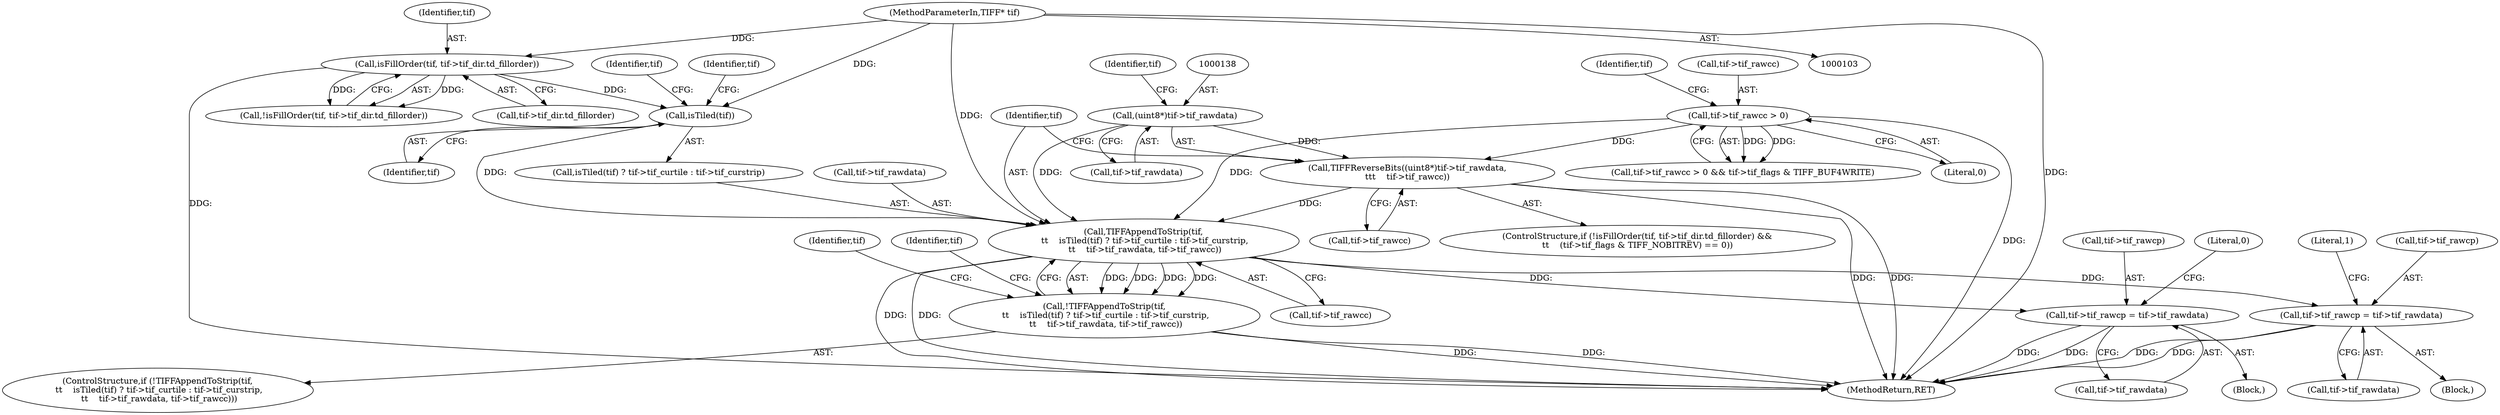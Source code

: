 digraph "0_libtiff_83a4b92815ea04969d494416eaae3d4c6b338e4a#diff-c8b4b355f9b5c06d585b23138e1c185f_2@pointer" {
"1000147" [label="(Call,TIFFAppendToStrip(tif,\n \t\t    isTiled(tif) ? tif->tif_curtile : tif->tif_curstrip,\n \t\t    tif->tif_rawdata, tif->tif_rawcc))"];
"1000150" [label="(Call,isTiled(tif))"];
"1000122" [label="(Call,isFillOrder(tif, tif->tif_dir.td_fillorder))"];
"1000104" [label="(MethodParameterIn,TIFF* tif)"];
"1000137" [label="(Call,(uint8*)tif->tif_rawdata)"];
"1000136" [label="(Call,TIFFReverseBits((uint8*)tif->tif_rawdata,\n\t\t\t    tif->tif_rawcc))"];
"1000108" [label="(Call,tif->tif_rawcc > 0)"];
"1000146" [label="(Call,!TIFFAppendToStrip(tif,\n \t\t    isTiled(tif) ? tif->tif_curtile : tif->tif_curstrip,\n \t\t    tif->tif_rawdata, tif->tif_rawcc))"];
"1000170" [label="(Call,tif->tif_rawcp = tif->tif_rawdata)"];
"1000184" [label="(Call,tif->tif_rawcp = tif->tif_rawdata)"];
"1000151" [label="(Identifier,tif)"];
"1000122" [label="(Call,isFillOrder(tif, tif->tif_dir.td_fillorder))"];
"1000150" [label="(Call,isTiled(tif))"];
"1000109" [label="(Call,tif->tif_rawcc)"];
"1000143" [label="(Identifier,tif)"];
"1000142" [label="(Call,tif->tif_rawcc)"];
"1000161" [label="(Call,tif->tif_rawcc)"];
"1000118" [label="(Block,)"];
"1000181" [label="(Identifier,tif)"];
"1000184" [label="(Call,tif->tif_rawcp = tif->tif_rawdata)"];
"1000119" [label="(ControlStructure,if (!isFillOrder(tif, tif->tif_dir.td_fillorder) &&\n\t\t    (tif->tif_flags & TIFF_NOBITREV) == 0))"];
"1000136" [label="(Call,TIFFReverseBits((uint8*)tif->tif_rawdata,\n\t\t\t    tif->tif_rawcc))"];
"1000121" [label="(Call,!isFillOrder(tif, tif->tif_dir.td_fillorder))"];
"1000139" [label="(Call,tif->tif_rawdata)"];
"1000153" [label="(Identifier,tif)"];
"1000174" [label="(Call,tif->tif_rawdata)"];
"1000112" [label="(Literal,0)"];
"1000107" [label="(Call,tif->tif_rawcc > 0 && tif->tif_flags & TIFF_BUF4WRITE)"];
"1000137" [label="(Call,(uint8*)tif->tif_rawdata)"];
"1000171" [label="(Call,tif->tif_rawcp)"];
"1000193" [label="(MethodReturn,RET)"];
"1000185" [label="(Call,tif->tif_rawcp)"];
"1000156" [label="(Identifier,tif)"];
"1000167" [label="(Identifier,tif)"];
"1000104" [label="(MethodParameterIn,TIFF* tif)"];
"1000147" [label="(Call,TIFFAppendToStrip(tif,\n \t\t    isTiled(tif) ? tif->tif_curtile : tif->tif_curstrip,\n \t\t    tif->tif_rawdata, tif->tif_rawcc))"];
"1000192" [label="(Literal,1)"];
"1000145" [label="(ControlStructure,if (!TIFFAppendToStrip(tif,\n \t\t    isTiled(tif) ? tif->tif_curtile : tif->tif_curstrip,\n \t\t    tif->tif_rawdata, tif->tif_rawcc)))"];
"1000170" [label="(Call,tif->tif_rawcp = tif->tif_rawdata)"];
"1000178" [label="(Literal,0)"];
"1000123" [label="(Identifier,tif)"];
"1000149" [label="(Call,isTiled(tif) ? tif->tif_curtile : tif->tif_curstrip)"];
"1000108" [label="(Call,tif->tif_rawcc > 0)"];
"1000115" [label="(Identifier,tif)"];
"1000124" [label="(Call,tif->tif_dir.td_fillorder)"];
"1000158" [label="(Call,tif->tif_rawdata)"];
"1000146" [label="(Call,!TIFFAppendToStrip(tif,\n \t\t    isTiled(tif) ? tif->tif_curtile : tif->tif_curstrip,\n \t\t    tif->tif_rawdata, tif->tif_rawcc))"];
"1000188" [label="(Call,tif->tif_rawdata)"];
"1000148" [label="(Identifier,tif)"];
"1000164" [label="(Block,)"];
"1000147" -> "1000146"  [label="AST: "];
"1000147" -> "1000161"  [label="CFG: "];
"1000148" -> "1000147"  [label="AST: "];
"1000149" -> "1000147"  [label="AST: "];
"1000158" -> "1000147"  [label="AST: "];
"1000161" -> "1000147"  [label="AST: "];
"1000146" -> "1000147"  [label="CFG: "];
"1000147" -> "1000193"  [label="DDG: "];
"1000147" -> "1000193"  [label="DDG: "];
"1000147" -> "1000146"  [label="DDG: "];
"1000147" -> "1000146"  [label="DDG: "];
"1000147" -> "1000146"  [label="DDG: "];
"1000147" -> "1000146"  [label="DDG: "];
"1000150" -> "1000147"  [label="DDG: "];
"1000104" -> "1000147"  [label="DDG: "];
"1000137" -> "1000147"  [label="DDG: "];
"1000136" -> "1000147"  [label="DDG: "];
"1000108" -> "1000147"  [label="DDG: "];
"1000147" -> "1000170"  [label="DDG: "];
"1000147" -> "1000184"  [label="DDG: "];
"1000150" -> "1000149"  [label="AST: "];
"1000150" -> "1000151"  [label="CFG: "];
"1000151" -> "1000150"  [label="AST: "];
"1000153" -> "1000150"  [label="CFG: "];
"1000156" -> "1000150"  [label="CFG: "];
"1000122" -> "1000150"  [label="DDG: "];
"1000104" -> "1000150"  [label="DDG: "];
"1000122" -> "1000121"  [label="AST: "];
"1000122" -> "1000124"  [label="CFG: "];
"1000123" -> "1000122"  [label="AST: "];
"1000124" -> "1000122"  [label="AST: "];
"1000121" -> "1000122"  [label="CFG: "];
"1000122" -> "1000193"  [label="DDG: "];
"1000122" -> "1000121"  [label="DDG: "];
"1000122" -> "1000121"  [label="DDG: "];
"1000104" -> "1000122"  [label="DDG: "];
"1000104" -> "1000103"  [label="AST: "];
"1000104" -> "1000193"  [label="DDG: "];
"1000137" -> "1000136"  [label="AST: "];
"1000137" -> "1000139"  [label="CFG: "];
"1000138" -> "1000137"  [label="AST: "];
"1000139" -> "1000137"  [label="AST: "];
"1000143" -> "1000137"  [label="CFG: "];
"1000137" -> "1000136"  [label="DDG: "];
"1000136" -> "1000119"  [label="AST: "];
"1000136" -> "1000142"  [label="CFG: "];
"1000142" -> "1000136"  [label="AST: "];
"1000148" -> "1000136"  [label="CFG: "];
"1000136" -> "1000193"  [label="DDG: "];
"1000136" -> "1000193"  [label="DDG: "];
"1000108" -> "1000136"  [label="DDG: "];
"1000108" -> "1000107"  [label="AST: "];
"1000108" -> "1000112"  [label="CFG: "];
"1000109" -> "1000108"  [label="AST: "];
"1000112" -> "1000108"  [label="AST: "];
"1000115" -> "1000108"  [label="CFG: "];
"1000107" -> "1000108"  [label="CFG: "];
"1000108" -> "1000193"  [label="DDG: "];
"1000108" -> "1000107"  [label="DDG: "];
"1000108" -> "1000107"  [label="DDG: "];
"1000146" -> "1000145"  [label="AST: "];
"1000167" -> "1000146"  [label="CFG: "];
"1000181" -> "1000146"  [label="CFG: "];
"1000146" -> "1000193"  [label="DDG: "];
"1000146" -> "1000193"  [label="DDG: "];
"1000170" -> "1000164"  [label="AST: "];
"1000170" -> "1000174"  [label="CFG: "];
"1000171" -> "1000170"  [label="AST: "];
"1000174" -> "1000170"  [label="AST: "];
"1000178" -> "1000170"  [label="CFG: "];
"1000170" -> "1000193"  [label="DDG: "];
"1000170" -> "1000193"  [label="DDG: "];
"1000184" -> "1000118"  [label="AST: "];
"1000184" -> "1000188"  [label="CFG: "];
"1000185" -> "1000184"  [label="AST: "];
"1000188" -> "1000184"  [label="AST: "];
"1000192" -> "1000184"  [label="CFG: "];
"1000184" -> "1000193"  [label="DDG: "];
"1000184" -> "1000193"  [label="DDG: "];
}
